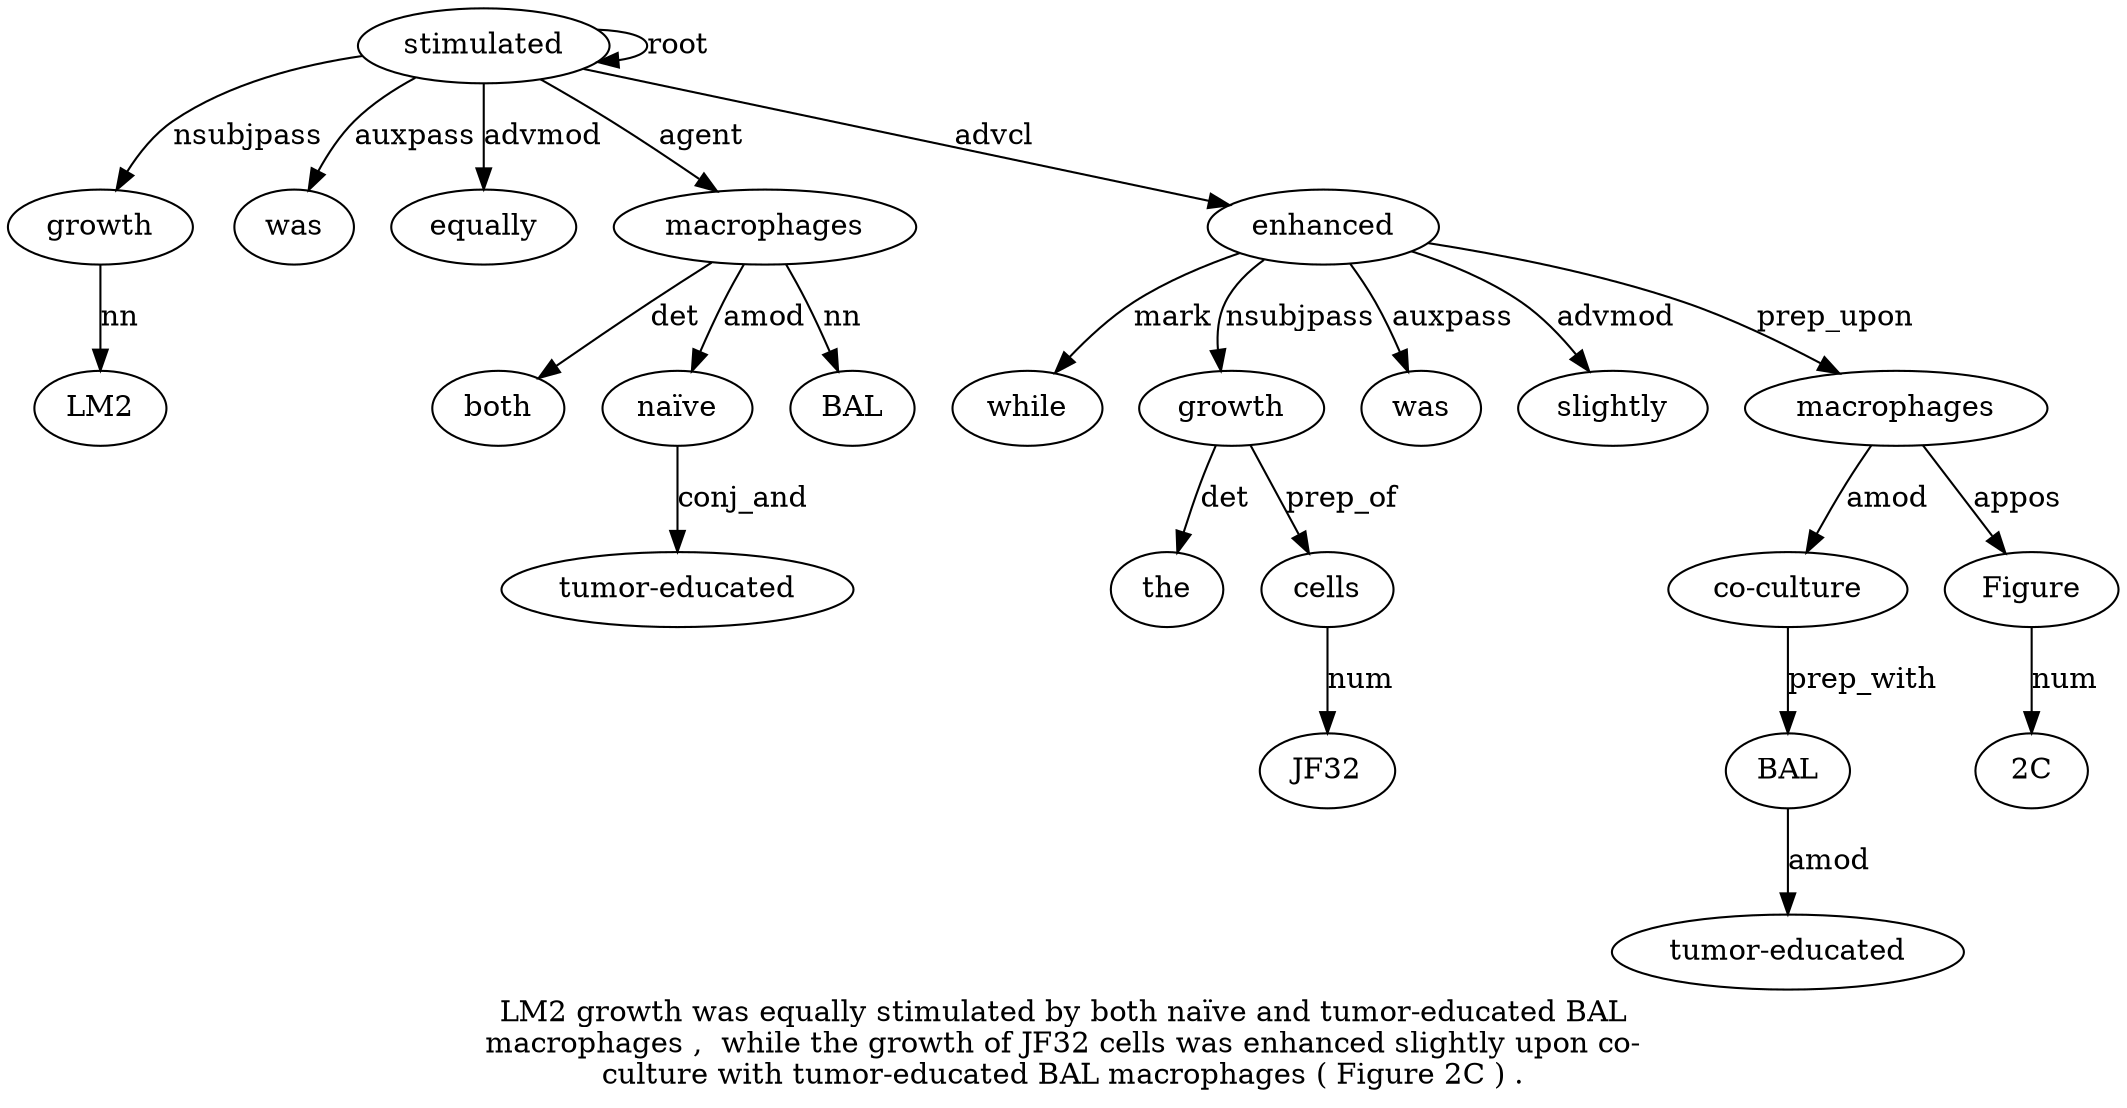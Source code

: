 digraph "LM2 growth was equally stimulated by both naïve and tumor-educated BAL macrophages ,  while the growth of JF32 cells was enhanced slightly upon co-culture with tumor-educated BAL macrophages ( Figure 2C ) ." {
label="LM2 growth was equally stimulated by both naïve and tumor-educated BAL
macrophages ,  while the growth of JF32 cells was enhanced slightly upon co-
culture with tumor-educated BAL macrophages ( Figure 2C ) .";
growth2 [style=filled, fillcolor=white, label=growth];
LM21 [style=filled, fillcolor=white, label=LM2];
growth2 -> LM21  [label=nn];
stimulated5 [style=filled, fillcolor=white, label=stimulated];
stimulated5 -> growth2  [label=nsubjpass];
was3 [style=filled, fillcolor=white, label=was];
stimulated5 -> was3  [label=auxpass];
equally4 [style=filled, fillcolor=white, label=equally];
stimulated5 -> equally4  [label=advmod];
stimulated5 -> stimulated5  [label=root];
macrophages12 [style=filled, fillcolor=white, label=macrophages];
both7 [style=filled, fillcolor=white, label=both];
macrophages12 -> both7  [label=det];
"naïve8" [style=filled, fillcolor=white, label="naïve"];
macrophages12 -> "naïve8"  [label=amod];
"tumor-educated10" [style=filled, fillcolor=white, label="tumor-educated"];
"naïve8" -> "tumor-educated10"  [label=conj_and];
BAL11 [style=filled, fillcolor=white, label=BAL];
macrophages12 -> BAL11  [label=nn];
stimulated5 -> macrophages12  [label=agent];
enhanced21 [style=filled, fillcolor=white, label=enhanced];
while14 [style=filled, fillcolor=white, label=while];
enhanced21 -> while14  [label=mark];
growth16 [style=filled, fillcolor=white, label=growth];
the15 [style=filled, fillcolor=white, label=the];
growth16 -> the15  [label=det];
enhanced21 -> growth16  [label=nsubjpass];
cells19 [style=filled, fillcolor=white, label=cells];
JF3218 [style=filled, fillcolor=white, label=JF32];
cells19 -> JF3218  [label=num];
growth16 -> cells19  [label=prep_of];
was20 [style=filled, fillcolor=white, label=was];
enhanced21 -> was20  [label=auxpass];
stimulated5 -> enhanced21  [label=advcl];
slightly22 [style=filled, fillcolor=white, label=slightly];
enhanced21 -> slightly22  [label=advmod];
macrophages28 [style=filled, fillcolor=white, label=macrophages];
"co-culture24" [style=filled, fillcolor=white, label="co-culture"];
macrophages28 -> "co-culture24"  [label=amod];
BAL27 [style=filled, fillcolor=white, label=BAL];
"tumor-educated26" [style=filled, fillcolor=white, label="tumor-educated"];
BAL27 -> "tumor-educated26"  [label=amod];
"co-culture24" -> BAL27  [label=prep_with];
enhanced21 -> macrophages28  [label=prep_upon];
Figure30 [style=filled, fillcolor=white, label=Figure];
macrophages28 -> Figure30  [label=appos];
"2C31" [style=filled, fillcolor=white, label="2C"];
Figure30 -> "2C31"  [label=num];
}
